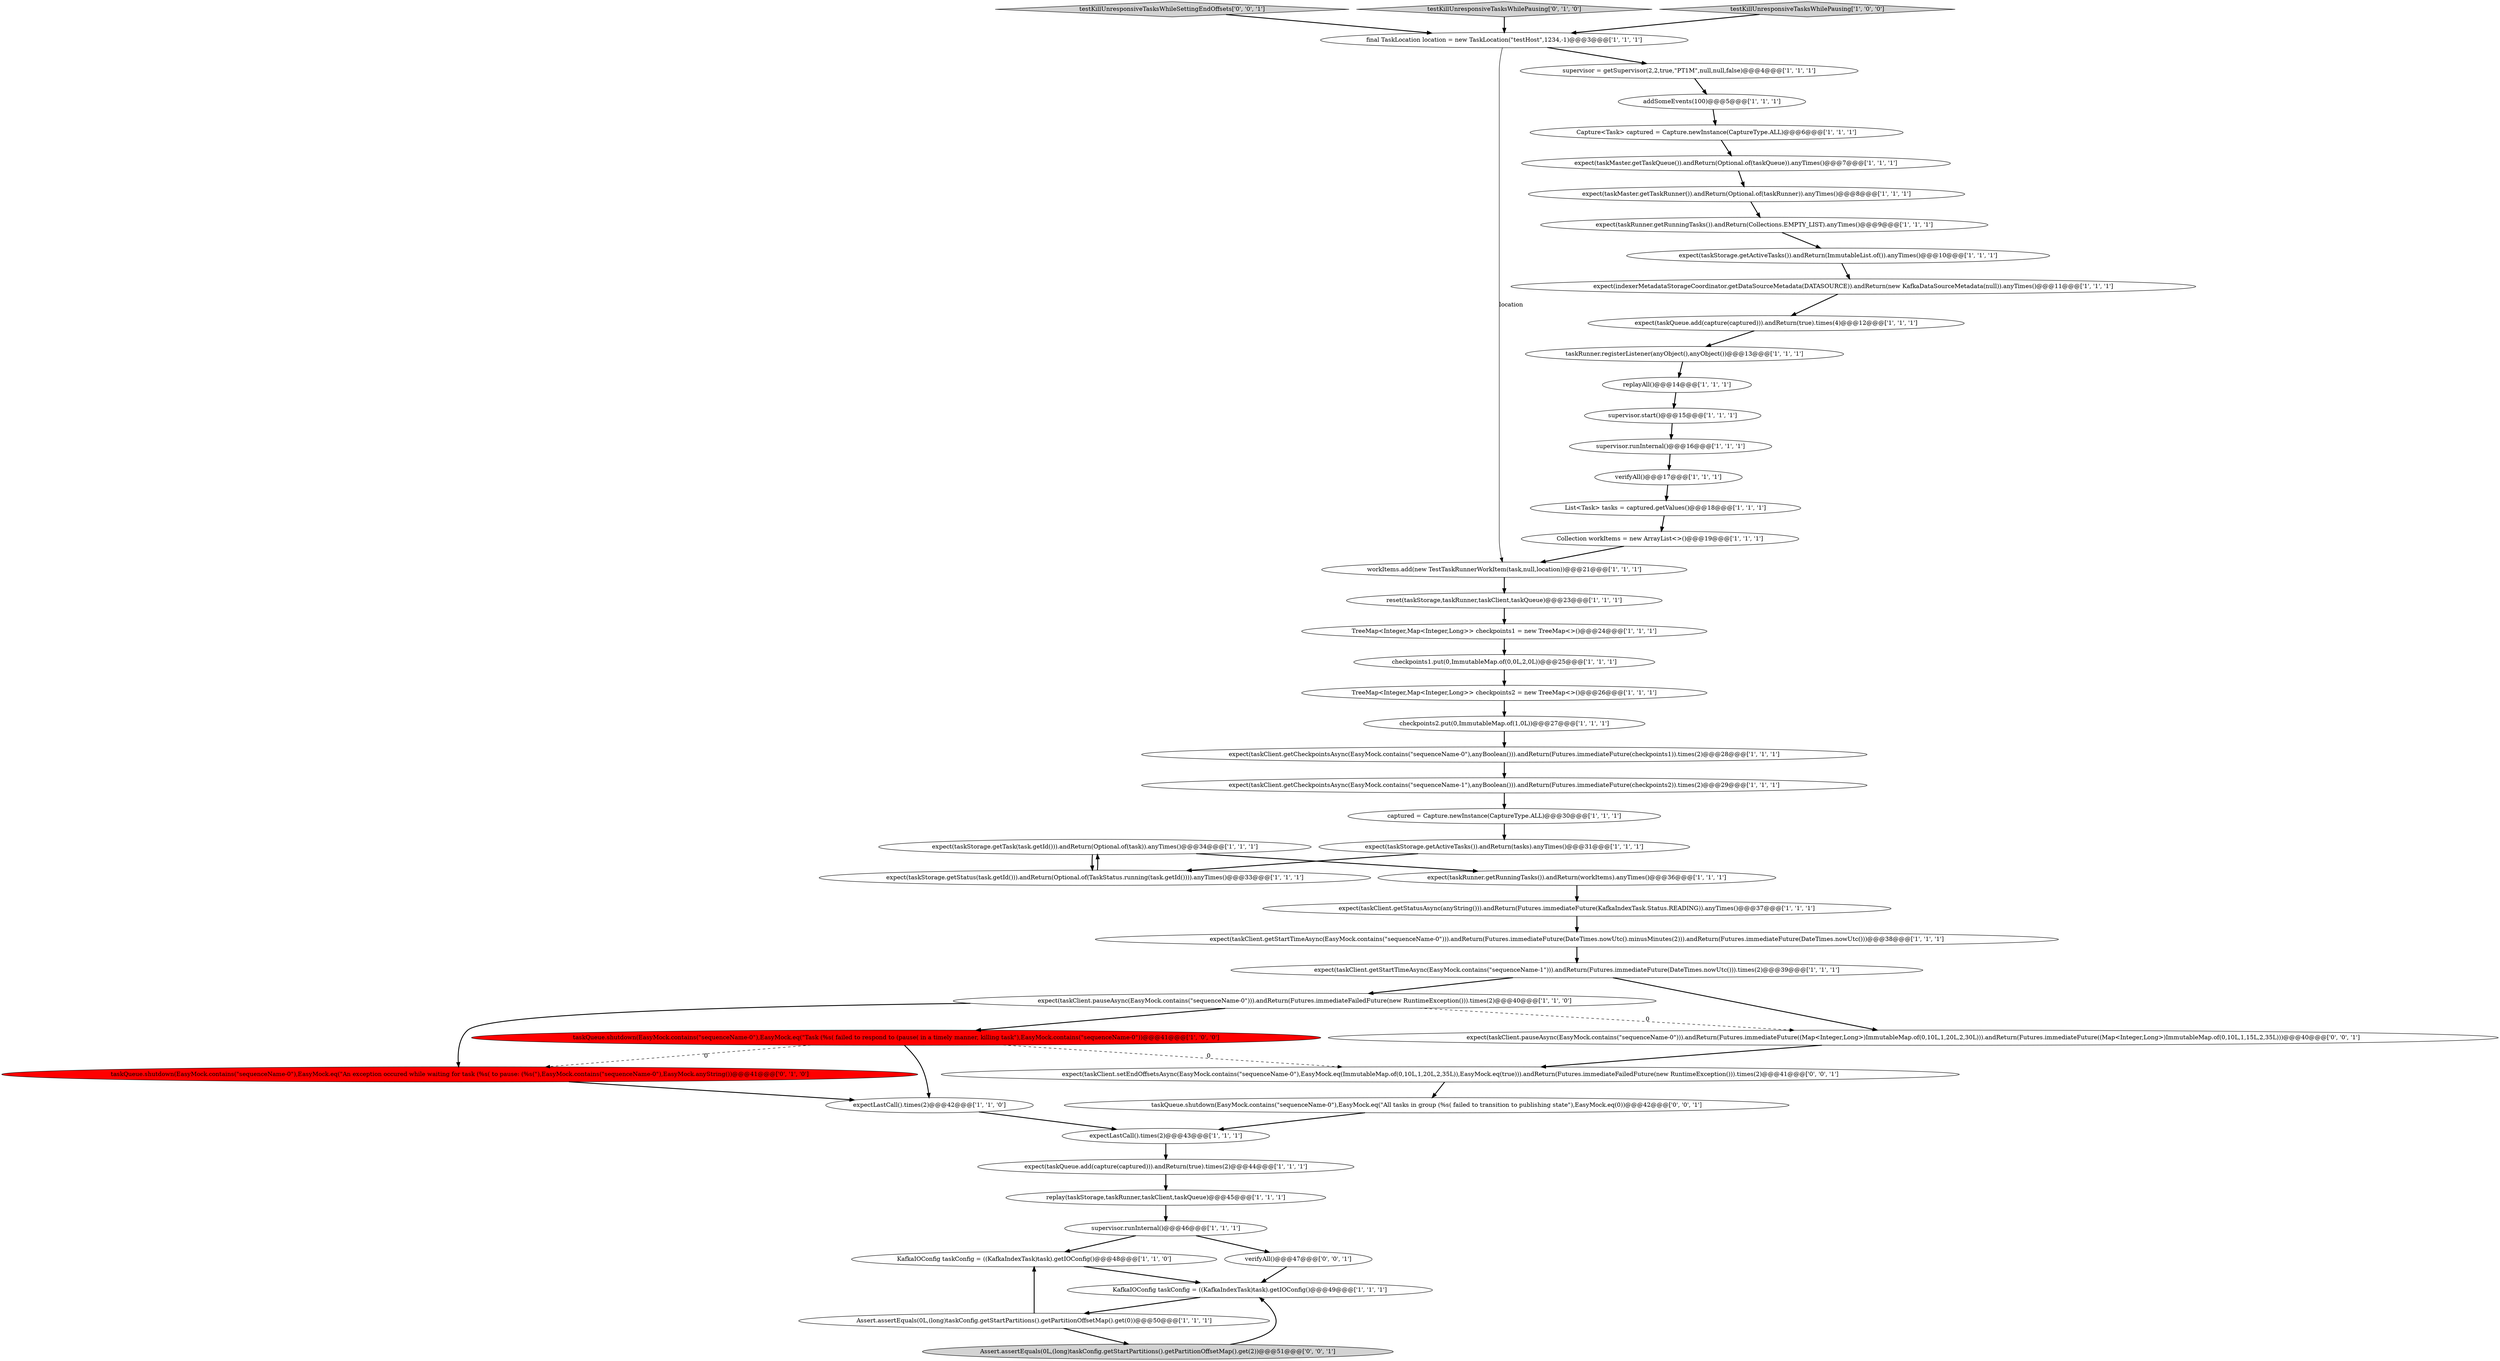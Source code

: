 digraph {
44 [style = filled, label = "taskQueue.shutdown(EasyMock.contains(\"sequenceName-0\"),EasyMock.eq(\"An exception occured while waiting for task (%s( to pause: (%s(\"),EasyMock.contains(\"sequenceName-0\"),EasyMock.anyString())@@@41@@@['0', '1', '0']", fillcolor = red, shape = ellipse image = "AAA1AAABBB2BBB"];
17 [style = filled, label = "replay(taskStorage,taskRunner,taskClient,taskQueue)@@@45@@@['1', '1', '1']", fillcolor = white, shape = ellipse image = "AAA0AAABBB1BBB"];
13 [style = filled, label = "checkpoints1.put(0,ImmutableMap.of(0,0L,2,0L))@@@25@@@['1', '1', '1']", fillcolor = white, shape = ellipse image = "AAA0AAABBB1BBB"];
14 [style = filled, label = "Capture<Task> captured = Capture.newInstance(CaptureType.ALL)@@@6@@@['1', '1', '1']", fillcolor = white, shape = ellipse image = "AAA0AAABBB1BBB"];
21 [style = filled, label = "expect(taskClient.getStartTimeAsync(EasyMock.contains(\"sequenceName-0\"))).andReturn(Futures.immediateFuture(DateTimes.nowUtc().minusMinutes(2))).andReturn(Futures.immediateFuture(DateTimes.nowUtc()))@@@38@@@['1', '1', '1']", fillcolor = white, shape = ellipse image = "AAA0AAABBB1BBB"];
6 [style = filled, label = "TreeMap<Integer,Map<Integer,Long>> checkpoints1 = new TreeMap<>()@@@24@@@['1', '1', '1']", fillcolor = white, shape = ellipse image = "AAA0AAABBB1BBB"];
25 [style = filled, label = "expect(taskStorage.getActiveTasks()).andReturn(ImmutableList.of()).anyTimes()@@@10@@@['1', '1', '1']", fillcolor = white, shape = ellipse image = "AAA0AAABBB1BBB"];
19 [style = filled, label = "taskQueue.shutdown(EasyMock.contains(\"sequenceName-0\"),EasyMock.eq(\"Task (%s( failed to respond to (pause( in a timely manner, killing task\"),EasyMock.contains(\"sequenceName-0\"))@@@41@@@['1', '0', '0']", fillcolor = red, shape = ellipse image = "AAA1AAABBB1BBB"];
36 [style = filled, label = "expect(taskMaster.getTaskQueue()).andReturn(Optional.of(taskQueue)).anyTimes()@@@7@@@['1', '1', '1']", fillcolor = white, shape = ellipse image = "AAA0AAABBB1BBB"];
47 [style = filled, label = "testKillUnresponsiveTasksWhileSettingEndOffsets['0', '0', '1']", fillcolor = lightgray, shape = diamond image = "AAA0AAABBB3BBB"];
45 [style = filled, label = "testKillUnresponsiveTasksWhilePausing['0', '1', '0']", fillcolor = lightgray, shape = diamond image = "AAA0AAABBB2BBB"];
1 [style = filled, label = "workItems.add(new TestTaskRunnerWorkItem(task,null,location))@@@21@@@['1', '1', '1']", fillcolor = white, shape = ellipse image = "AAA0AAABBB1BBB"];
38 [style = filled, label = "expect(taskClient.getCheckpointsAsync(EasyMock.contains(\"sequenceName-1\"),anyBoolean())).andReturn(Futures.immediateFuture(checkpoints2)).times(2)@@@29@@@['1', '1', '1']", fillcolor = white, shape = ellipse image = "AAA0AAABBB1BBB"];
48 [style = filled, label = "expect(taskClient.pauseAsync(EasyMock.contains(\"sequenceName-0\"))).andReturn(Futures.immediateFuture((Map<Integer,Long>)ImmutableMap.of(0,10L,1,20L,2,30L))).andReturn(Futures.immediateFuture((Map<Integer,Long>)ImmutableMap.of(0,10L,1,15L,2,35L)))@@@40@@@['0', '0', '1']", fillcolor = white, shape = ellipse image = "AAA0AAABBB3BBB"];
50 [style = filled, label = "expect(taskClient.setEndOffsetsAsync(EasyMock.contains(\"sequenceName-0\"),EasyMock.eq(ImmutableMap.of(0,10L,1,20L,2,35L)),EasyMock.eq(true))).andReturn(Futures.immediateFailedFuture(new RuntimeException())).times(2)@@@41@@@['0', '0', '1']", fillcolor = white, shape = ellipse image = "AAA0AAABBB3BBB"];
4 [style = filled, label = "supervisor.start()@@@15@@@['1', '1', '1']", fillcolor = white, shape = ellipse image = "AAA0AAABBB1BBB"];
35 [style = filled, label = "expectLastCall().times(2)@@@43@@@['1', '1', '1']", fillcolor = white, shape = ellipse image = "AAA0AAABBB1BBB"];
20 [style = filled, label = "captured = Capture.newInstance(CaptureType.ALL)@@@30@@@['1', '1', '1']", fillcolor = white, shape = ellipse image = "AAA0AAABBB1BBB"];
9 [style = filled, label = "testKillUnresponsiveTasksWhilePausing['1', '0', '0']", fillcolor = lightgray, shape = diamond image = "AAA0AAABBB1BBB"];
41 [style = filled, label = "TreeMap<Integer,Map<Integer,Long>> checkpoints2 = new TreeMap<>()@@@26@@@['1', '1', '1']", fillcolor = white, shape = ellipse image = "AAA0AAABBB1BBB"];
33 [style = filled, label = "KafkaIOConfig taskConfig = ((KafkaIndexTask)task).getIOConfig()@@@48@@@['1', '1', '0']", fillcolor = white, shape = ellipse image = "AAA0AAABBB1BBB"];
26 [style = filled, label = "expect(taskQueue.add(capture(captured))).andReturn(true).times(4)@@@12@@@['1', '1', '1']", fillcolor = white, shape = ellipse image = "AAA0AAABBB1BBB"];
8 [style = filled, label = "final TaskLocation location = new TaskLocation(\"testHost\",1234,-1)@@@3@@@['1', '1', '1']", fillcolor = white, shape = ellipse image = "AAA0AAABBB1BBB"];
49 [style = filled, label = "verifyAll()@@@47@@@['0', '0', '1']", fillcolor = white, shape = ellipse image = "AAA0AAABBB3BBB"];
28 [style = filled, label = "expect(taskRunner.getRunningTasks()).andReturn(workItems).anyTimes()@@@36@@@['1', '1', '1']", fillcolor = white, shape = ellipse image = "AAA0AAABBB1BBB"];
31 [style = filled, label = "supervisor = getSupervisor(2,2,true,\"PT1M\",null,null,false)@@@4@@@['1', '1', '1']", fillcolor = white, shape = ellipse image = "AAA0AAABBB1BBB"];
40 [style = filled, label = "expect(taskRunner.getRunningTasks()).andReturn(Collections.EMPTY_LIST).anyTimes()@@@9@@@['1', '1', '1']", fillcolor = white, shape = ellipse image = "AAA0AAABBB1BBB"];
29 [style = filled, label = "expect(taskMaster.getTaskRunner()).andReturn(Optional.of(taskRunner)).anyTimes()@@@8@@@['1', '1', '1']", fillcolor = white, shape = ellipse image = "AAA0AAABBB1BBB"];
23 [style = filled, label = "supervisor.runInternal()@@@16@@@['1', '1', '1']", fillcolor = white, shape = ellipse image = "AAA0AAABBB1BBB"];
22 [style = filled, label = "expect(taskClient.getStartTimeAsync(EasyMock.contains(\"sequenceName-1\"))).andReturn(Futures.immediateFuture(DateTimes.nowUtc())).times(2)@@@39@@@['1', '1', '1']", fillcolor = white, shape = ellipse image = "AAA0AAABBB1BBB"];
5 [style = filled, label = "verifyAll()@@@17@@@['1', '1', '1']", fillcolor = white, shape = ellipse image = "AAA0AAABBB1BBB"];
12 [style = filled, label = "expect(taskClient.getStatusAsync(anyString())).andReturn(Futures.immediateFuture(KafkaIndexTask.Status.READING)).anyTimes()@@@37@@@['1', '1', '1']", fillcolor = white, shape = ellipse image = "AAA0AAABBB1BBB"];
43 [style = filled, label = "supervisor.runInternal()@@@46@@@['1', '1', '1']", fillcolor = white, shape = ellipse image = "AAA0AAABBB1BBB"];
46 [style = filled, label = "Assert.assertEquals(0L,(long)taskConfig.getStartPartitions().getPartitionOffsetMap().get(2))@@@51@@@['0', '0', '1']", fillcolor = lightgray, shape = ellipse image = "AAA0AAABBB3BBB"];
2 [style = filled, label = "expect(taskQueue.add(capture(captured))).andReturn(true).times(2)@@@44@@@['1', '1', '1']", fillcolor = white, shape = ellipse image = "AAA0AAABBB1BBB"];
24 [style = filled, label = "expect(taskStorage.getActiveTasks()).andReturn(tasks).anyTimes()@@@31@@@['1', '1', '1']", fillcolor = white, shape = ellipse image = "AAA0AAABBB1BBB"];
0 [style = filled, label = "expect(indexerMetadataStorageCoordinator.getDataSourceMetadata(DATASOURCE)).andReturn(new KafkaDataSourceMetadata(null)).anyTimes()@@@11@@@['1', '1', '1']", fillcolor = white, shape = ellipse image = "AAA0AAABBB1BBB"];
39 [style = filled, label = "expect(taskStorage.getStatus(task.getId())).andReturn(Optional.of(TaskStatus.running(task.getId()))).anyTimes()@@@33@@@['1', '1', '1']", fillcolor = white, shape = ellipse image = "AAA0AAABBB1BBB"];
3 [style = filled, label = "replayAll()@@@14@@@['1', '1', '1']", fillcolor = white, shape = ellipse image = "AAA0AAABBB1BBB"];
42 [style = filled, label = "reset(taskStorage,taskRunner,taskClient,taskQueue)@@@23@@@['1', '1', '1']", fillcolor = white, shape = ellipse image = "AAA0AAABBB1BBB"];
27 [style = filled, label = "addSomeEvents(100)@@@5@@@['1', '1', '1']", fillcolor = white, shape = ellipse image = "AAA0AAABBB1BBB"];
15 [style = filled, label = "Collection workItems = new ArrayList<>()@@@19@@@['1', '1', '1']", fillcolor = white, shape = ellipse image = "AAA0AAABBB1BBB"];
7 [style = filled, label = "expectLastCall().times(2)@@@42@@@['1', '1', '0']", fillcolor = white, shape = ellipse image = "AAA0AAABBB1BBB"];
37 [style = filled, label = "KafkaIOConfig taskConfig = ((KafkaIndexTask)task).getIOConfig()@@@49@@@['1', '1', '1']", fillcolor = white, shape = ellipse image = "AAA0AAABBB1BBB"];
32 [style = filled, label = "taskRunner.registerListener(anyObject(),anyObject())@@@13@@@['1', '1', '1']", fillcolor = white, shape = ellipse image = "AAA0AAABBB1BBB"];
34 [style = filled, label = "expect(taskStorage.getTask(task.getId())).andReturn(Optional.of(task)).anyTimes()@@@34@@@['1', '1', '1']", fillcolor = white, shape = ellipse image = "AAA0AAABBB1BBB"];
51 [style = filled, label = "taskQueue.shutdown(EasyMock.contains(\"sequenceName-0\"),EasyMock.eq(\"All tasks in group (%s( failed to transition to publishing state\"),EasyMock.eq(0))@@@42@@@['0', '0', '1']", fillcolor = white, shape = ellipse image = "AAA0AAABBB3BBB"];
18 [style = filled, label = "List<Task> tasks = captured.getValues()@@@18@@@['1', '1', '1']", fillcolor = white, shape = ellipse image = "AAA0AAABBB1BBB"];
30 [style = filled, label = "expect(taskClient.pauseAsync(EasyMock.contains(\"sequenceName-0\"))).andReturn(Futures.immediateFailedFuture(new RuntimeException())).times(2)@@@40@@@['1', '1', '0']", fillcolor = white, shape = ellipse image = "AAA0AAABBB1BBB"];
11 [style = filled, label = "expect(taskClient.getCheckpointsAsync(EasyMock.contains(\"sequenceName-0\"),anyBoolean())).andReturn(Futures.immediateFuture(checkpoints1)).times(2)@@@28@@@['1', '1', '1']", fillcolor = white, shape = ellipse image = "AAA0AAABBB1BBB"];
16 [style = filled, label = "checkpoints2.put(0,ImmutableMap.of(1,0L))@@@27@@@['1', '1', '1']", fillcolor = white, shape = ellipse image = "AAA0AAABBB1BBB"];
10 [style = filled, label = "Assert.assertEquals(0L,(long)taskConfig.getStartPartitions().getPartitionOffsetMap().get(0))@@@50@@@['1', '1', '1']", fillcolor = white, shape = ellipse image = "AAA0AAABBB1BBB"];
25->0 [style = bold, label=""];
2->17 [style = bold, label=""];
38->20 [style = bold, label=""];
49->37 [style = bold, label=""];
16->11 [style = bold, label=""];
0->26 [style = bold, label=""];
26->32 [style = bold, label=""];
23->5 [style = bold, label=""];
27->14 [style = bold, label=""];
8->31 [style = bold, label=""];
11->38 [style = bold, label=""];
47->8 [style = bold, label=""];
37->10 [style = bold, label=""];
12->21 [style = bold, label=""];
36->29 [style = bold, label=""];
22->48 [style = bold, label=""];
39->34 [style = bold, label=""];
18->15 [style = bold, label=""];
35->2 [style = bold, label=""];
7->35 [style = bold, label=""];
24->39 [style = bold, label=""];
40->25 [style = bold, label=""];
44->7 [style = bold, label=""];
48->50 [style = bold, label=""];
10->46 [style = bold, label=""];
1->42 [style = bold, label=""];
8->1 [style = solid, label="location"];
5->18 [style = bold, label=""];
28->12 [style = bold, label=""];
9->8 [style = bold, label=""];
51->35 [style = bold, label=""];
3->4 [style = bold, label=""];
46->37 [style = bold, label=""];
22->30 [style = bold, label=""];
13->41 [style = bold, label=""];
17->43 [style = bold, label=""];
34->28 [style = bold, label=""];
19->44 [style = dashed, label="0"];
30->19 [style = bold, label=""];
42->6 [style = bold, label=""];
31->27 [style = bold, label=""];
21->22 [style = bold, label=""];
30->48 [style = dashed, label="0"];
50->51 [style = bold, label=""];
6->13 [style = bold, label=""];
45->8 [style = bold, label=""];
34->39 [style = bold, label=""];
43->33 [style = bold, label=""];
29->40 [style = bold, label=""];
41->16 [style = bold, label=""];
43->49 [style = bold, label=""];
10->33 [style = bold, label=""];
19->50 [style = dashed, label="0"];
20->24 [style = bold, label=""];
33->37 [style = bold, label=""];
32->3 [style = bold, label=""];
19->7 [style = bold, label=""];
4->23 [style = bold, label=""];
30->44 [style = bold, label=""];
15->1 [style = bold, label=""];
14->36 [style = bold, label=""];
}
